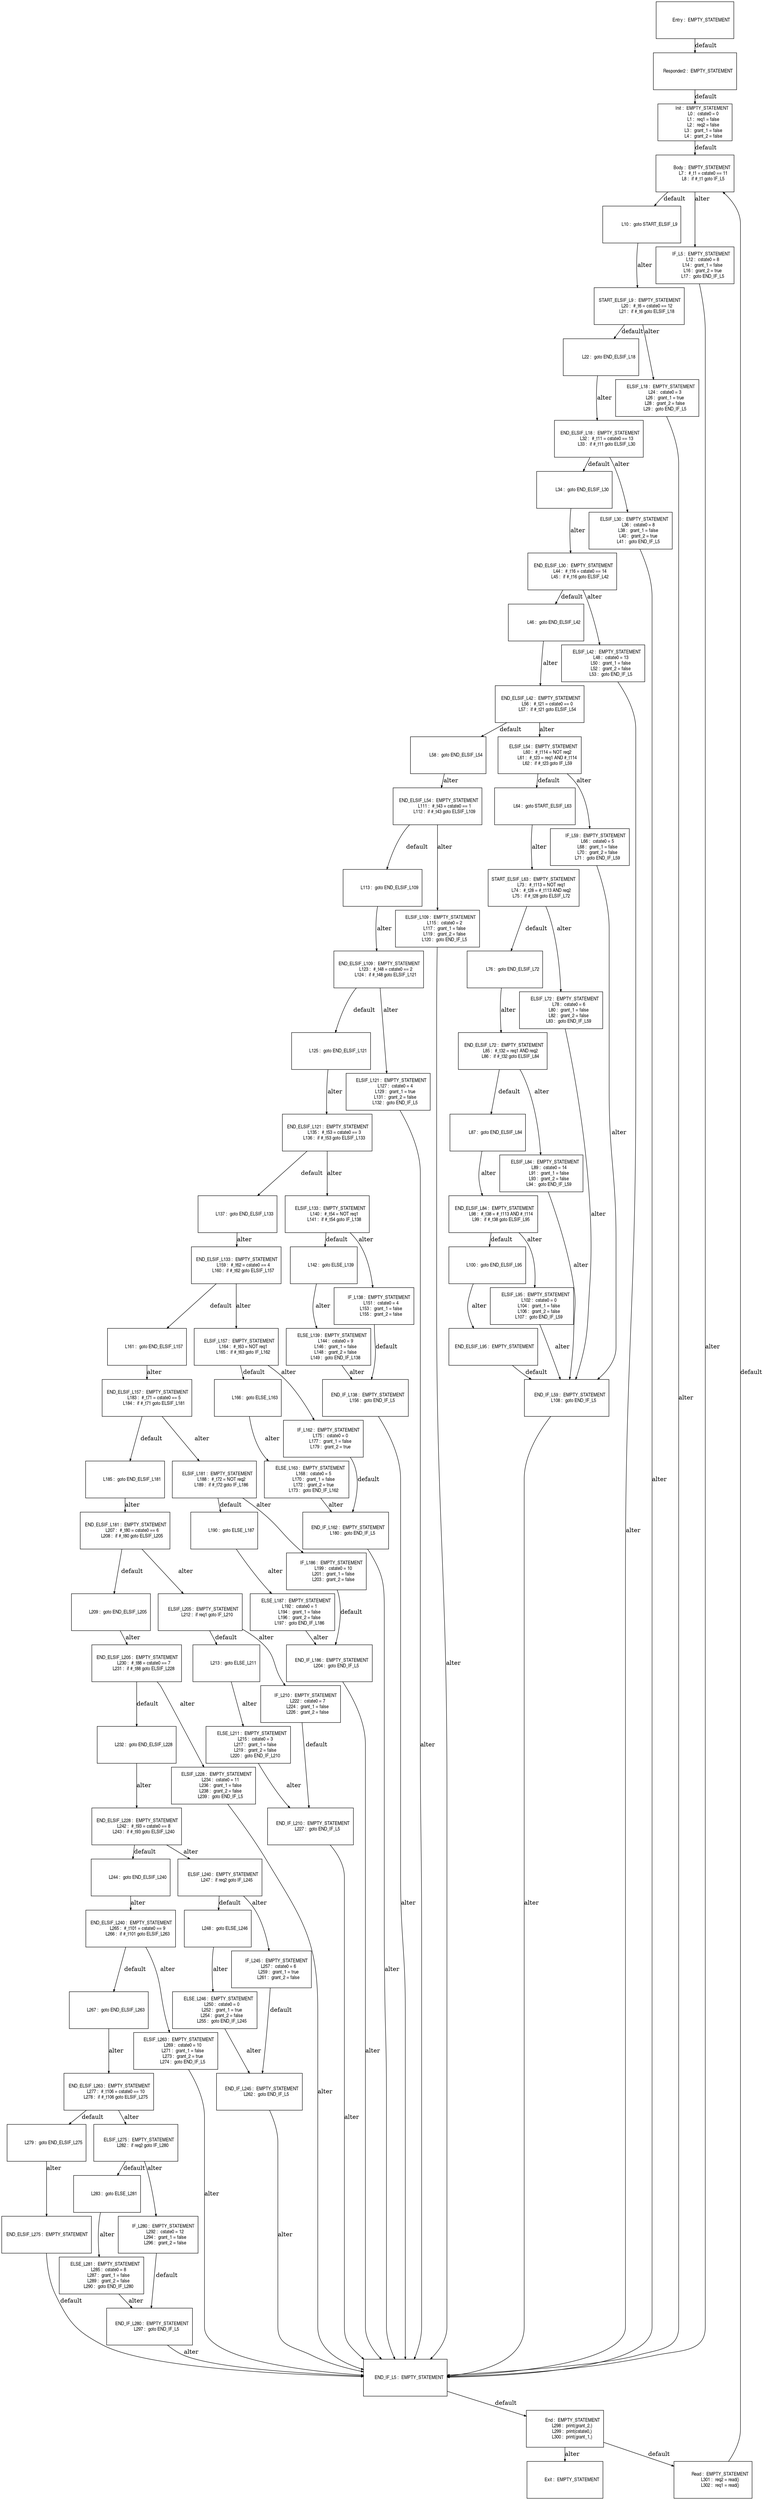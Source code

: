 digraph G {
  ranksep=.25;
  edge [arrowsize=.5]
  node [shape=rectangle, fontname="ArialNarrow",
        fontsize=12,  height=1.2];
  "     Responder2 :  EMPTY_STATEMENT
"; "           Init :  EMPTY_STATEMENT
             L0 :  cstate0 = 0
             L1 :  req1 = false
             L2 :  req2 = false
             L3 :  grant_1 = false
             L4 :  grant_2 = false
"; "           Body :  EMPTY_STATEMENT
             L7 :  #_t1 = cstate0 == 11
             L8 :  if #_t1 goto IF_L5
"; "            L10 :  goto START_ELSIF_L9
"; "          IF_L5 :  EMPTY_STATEMENT
            L12 :  cstate0 = 8
            L14 :  grant_1 = false
            L16 :  grant_2 = true
            L17 :  goto END_IF_L5
"; " START_ELSIF_L9 :  EMPTY_STATEMENT
            L20 :  #_t6 = cstate0 == 12
            L21 :  if #_t6 goto ELSIF_L18
"; "            L22 :  goto END_ELSIF_L18
"; "      ELSIF_L18 :  EMPTY_STATEMENT
            L24 :  cstate0 = 3
            L26 :  grant_1 = true
            L28 :  grant_2 = false
            L29 :  goto END_IF_L5
"; "  END_ELSIF_L18 :  EMPTY_STATEMENT
            L32 :  #_t11 = cstate0 == 13
            L33 :  if #_t11 goto ELSIF_L30
"; "            L34 :  goto END_ELSIF_L30
"; "      ELSIF_L30 :  EMPTY_STATEMENT
            L36 :  cstate0 = 8
            L38 :  grant_1 = false
            L40 :  grant_2 = true
            L41 :  goto END_IF_L5
"; "  END_ELSIF_L30 :  EMPTY_STATEMENT
            L44 :  #_t16 = cstate0 == 14
            L45 :  if #_t16 goto ELSIF_L42
"; "            L46 :  goto END_ELSIF_L42
"; "      ELSIF_L42 :  EMPTY_STATEMENT
            L48 :  cstate0 = 13
            L50 :  grant_1 = false
            L52 :  grant_2 = false
            L53 :  goto END_IF_L5
"; "  END_ELSIF_L42 :  EMPTY_STATEMENT
            L56 :  #_t21 = cstate0 == 0
            L57 :  if #_t21 goto ELSIF_L54
"; "            L58 :  goto END_ELSIF_L54
"; "      ELSIF_L54 :  EMPTY_STATEMENT
            L60 :  #_t114 = NOT req2
            L61 :  #_t23 = req1 AND #_t114
            L62 :  if #_t23 goto IF_L59
"; "            L64 :  goto START_ELSIF_L63
"; "         IF_L59 :  EMPTY_STATEMENT
            L66 :  cstate0 = 5
            L68 :  grant_1 = false
            L70 :  grant_2 = false
            L71 :  goto END_IF_L59
"; "START_ELSIF_L63 :  EMPTY_STATEMENT
            L73 :  #_t113 = NOT req1
            L74 :  #_t28 = #_t113 AND req2
            L75 :  if #_t28 goto ELSIF_L72
"; "            L76 :  goto END_ELSIF_L72
"; "      ELSIF_L72 :  EMPTY_STATEMENT
            L78 :  cstate0 = 6
            L80 :  grant_1 = false
            L82 :  grant_2 = false
            L83 :  goto END_IF_L59
"; "  END_ELSIF_L72 :  EMPTY_STATEMENT
            L85 :  #_t32 = req1 AND req2
            L86 :  if #_t32 goto ELSIF_L84
"; "            L87 :  goto END_ELSIF_L84
"; "      ELSIF_L84 :  EMPTY_STATEMENT
            L89 :  cstate0 = 14
            L91 :  grant_1 = false
            L93 :  grant_2 = false
            L94 :  goto END_IF_L59
"; "  END_ELSIF_L84 :  EMPTY_STATEMENT
            L98 :  #_t38 = #_t113 AND #_t114
            L99 :  if #_t38 goto ELSIF_L95
"; "           L100 :  goto END_ELSIF_L95
"; "      ELSIF_L95 :  EMPTY_STATEMENT
           L102 :  cstate0 = 0
           L104 :  grant_1 = false
           L106 :  grant_2 = false
           L107 :  goto END_IF_L59
"; "  END_ELSIF_L95 :  EMPTY_STATEMENT
"; "     END_IF_L59 :  EMPTY_STATEMENT
           L108 :  goto END_IF_L5
"; "  END_ELSIF_L54 :  EMPTY_STATEMENT
           L111 :  #_t43 = cstate0 == 1
           L112 :  if #_t43 goto ELSIF_L109
"; "           L113 :  goto END_ELSIF_L109
"; "     ELSIF_L109 :  EMPTY_STATEMENT
           L115 :  cstate0 = 2
           L117 :  grant_1 = false
           L119 :  grant_2 = false
           L120 :  goto END_IF_L5
"; " END_ELSIF_L109 :  EMPTY_STATEMENT
           L123 :  #_t48 = cstate0 == 2
           L124 :  if #_t48 goto ELSIF_L121
"; "           L125 :  goto END_ELSIF_L121
"; "     ELSIF_L121 :  EMPTY_STATEMENT
           L127 :  cstate0 = 4
           L129 :  grant_1 = true
           L131 :  grant_2 = false
           L132 :  goto END_IF_L5
"; " END_ELSIF_L121 :  EMPTY_STATEMENT
           L135 :  #_t53 = cstate0 == 3
           L136 :  if #_t53 goto ELSIF_L133
"; "           L137 :  goto END_ELSIF_L133
"; "     ELSIF_L133 :  EMPTY_STATEMENT
           L140 :  #_t54 = NOT req1
           L141 :  if #_t54 goto IF_L138
"; "           L142 :  goto ELSE_L139
"; "      ELSE_L139 :  EMPTY_STATEMENT
           L144 :  cstate0 = 9
           L146 :  grant_1 = false
           L148 :  grant_2 = false
           L149 :  goto END_IF_L138
"; "        IF_L138 :  EMPTY_STATEMENT
           L151 :  cstate0 = 4
           L153 :  grant_1 = false
           L155 :  grant_2 = false
"; "    END_IF_L138 :  EMPTY_STATEMENT
           L156 :  goto END_IF_L5
"; " END_ELSIF_L133 :  EMPTY_STATEMENT
           L159 :  #_t62 = cstate0 == 4
           L160 :  if #_t62 goto ELSIF_L157
"; "           L161 :  goto END_ELSIF_L157
"; "     ELSIF_L157 :  EMPTY_STATEMENT
           L164 :  #_t63 = NOT req1
           L165 :  if #_t63 goto IF_L162
"; "           L166 :  goto ELSE_L163
"; "      ELSE_L163 :  EMPTY_STATEMENT
           L168 :  cstate0 = 5
           L170 :  grant_1 = false
           L172 :  grant_2 = true
           L173 :  goto END_IF_L162
"; "        IF_L162 :  EMPTY_STATEMENT
           L175 :  cstate0 = 0
           L177 :  grant_1 = false
           L179 :  grant_2 = true
"; "    END_IF_L162 :  EMPTY_STATEMENT
           L180 :  goto END_IF_L5
"; " END_ELSIF_L157 :  EMPTY_STATEMENT
           L183 :  #_t71 = cstate0 == 5
           L184 :  if #_t71 goto ELSIF_L181
"; "           L185 :  goto END_ELSIF_L181
"; "     ELSIF_L181 :  EMPTY_STATEMENT
           L188 :  #_t72 = NOT req2
           L189 :  if #_t72 goto IF_L186
"; "           L190 :  goto ELSE_L187
"; "      ELSE_L187 :  EMPTY_STATEMENT
           L192 :  cstate0 = 1
           L194 :  grant_1 = false
           L196 :  grant_2 = false
           L197 :  goto END_IF_L186
"; "        IF_L186 :  EMPTY_STATEMENT
           L199 :  cstate0 = 10
           L201 :  grant_1 = false
           L203 :  grant_2 = false
"; "    END_IF_L186 :  EMPTY_STATEMENT
           L204 :  goto END_IF_L5
"; " END_ELSIF_L181 :  EMPTY_STATEMENT
           L207 :  #_t80 = cstate0 == 6
           L208 :  if #_t80 goto ELSIF_L205
"; "           L209 :  goto END_ELSIF_L205
"; "     ELSIF_L205 :  EMPTY_STATEMENT
           L212 :  if req1 goto IF_L210
"; "           L213 :  goto ELSE_L211
"; "      ELSE_L211 :  EMPTY_STATEMENT
           L215 :  cstate0 = 3
           L217 :  grant_1 = false
           L219 :  grant_2 = false
           L220 :  goto END_IF_L210
"; "        IF_L210 :  EMPTY_STATEMENT
           L222 :  cstate0 = 7
           L224 :  grant_1 = false
           L226 :  grant_2 = false
"; "    END_IF_L210 :  EMPTY_STATEMENT
           L227 :  goto END_IF_L5
"; " END_ELSIF_L205 :  EMPTY_STATEMENT
           L230 :  #_t88 = cstate0 == 7
           L231 :  if #_t88 goto ELSIF_L228
"; "           L232 :  goto END_ELSIF_L228
"; "     ELSIF_L228 :  EMPTY_STATEMENT
           L234 :  cstate0 = 11
           L236 :  grant_1 = false
           L238 :  grant_2 = false
           L239 :  goto END_IF_L5
"; " END_ELSIF_L228 :  EMPTY_STATEMENT
           L242 :  #_t93 = cstate0 == 8
           L243 :  if #_t93 goto ELSIF_L240
"; "           L244 :  goto END_ELSIF_L240
"; "     ELSIF_L240 :  EMPTY_STATEMENT
           L247 :  if req2 goto IF_L245
"; "           L248 :  goto ELSE_L246
"; "      ELSE_L246 :  EMPTY_STATEMENT
           L250 :  cstate0 = 0
           L252 :  grant_1 = true
           L254 :  grant_2 = false
           L255 :  goto END_IF_L245
"; "        IF_L245 :  EMPTY_STATEMENT
           L257 :  cstate0 = 6
           L259 :  grant_1 = true
           L261 :  grant_2 = false
"; "    END_IF_L245 :  EMPTY_STATEMENT
           L262 :  goto END_IF_L5
"; " END_ELSIF_L240 :  EMPTY_STATEMENT
           L265 :  #_t101 = cstate0 == 9
           L266 :  if #_t101 goto ELSIF_L263
"; "           L267 :  goto END_ELSIF_L263
"; "     ELSIF_L263 :  EMPTY_STATEMENT
           L269 :  cstate0 = 10
           L271 :  grant_1 = false
           L273 :  grant_2 = true
           L274 :  goto END_IF_L5
"; " END_ELSIF_L263 :  EMPTY_STATEMENT
           L277 :  #_t106 = cstate0 == 10
           L278 :  if #_t106 goto ELSIF_L275
"; "           L279 :  goto END_ELSIF_L275
"; "     ELSIF_L275 :  EMPTY_STATEMENT
           L282 :  if req2 goto IF_L280
"; "           L283 :  goto ELSE_L281
"; "      ELSE_L281 :  EMPTY_STATEMENT
           L285 :  cstate0 = 8
           L287 :  grant_1 = false
           L289 :  grant_2 = false
           L290 :  goto END_IF_L280
"; "        IF_L280 :  EMPTY_STATEMENT
           L292 :  cstate0 = 12
           L294 :  grant_1 = false
           L296 :  grant_2 = false
"; "    END_IF_L280 :  EMPTY_STATEMENT
           L297 :  goto END_IF_L5
"; " END_ELSIF_L275 :  EMPTY_STATEMENT
"; "      END_IF_L5 :  EMPTY_STATEMENT
"; "          Entry :  EMPTY_STATEMENT
"; "            End :  EMPTY_STATEMENT
           L298 :  print(grant_2,)
           L299 :  print(cstate0,)
           L300 :  print(grant_1,)
"; "           Exit :  EMPTY_STATEMENT
"; "           Read :  EMPTY_STATEMENT
           L301 :  req2 = read()
           L302 :  req1 = read()
"; 
  "     Responder2 :  EMPTY_STATEMENT
" -> "           Init :  EMPTY_STATEMENT
             L0 :  cstate0 = 0
             L1 :  req1 = false
             L2 :  req2 = false
             L3 :  grant_1 = false
             L4 :  grant_2 = false
"  [label="default"];
  "           Init :  EMPTY_STATEMENT
             L0 :  cstate0 = 0
             L1 :  req1 = false
             L2 :  req2 = false
             L3 :  grant_1 = false
             L4 :  grant_2 = false
" -> "           Body :  EMPTY_STATEMENT
             L7 :  #_t1 = cstate0 == 11
             L8 :  if #_t1 goto IF_L5
"  [label="default"];
  "           Body :  EMPTY_STATEMENT
             L7 :  #_t1 = cstate0 == 11
             L8 :  if #_t1 goto IF_L5
" -> "            L10 :  goto START_ELSIF_L9
"  [label="default"];
  "           Body :  EMPTY_STATEMENT
             L7 :  #_t1 = cstate0 == 11
             L8 :  if #_t1 goto IF_L5
" -> "          IF_L5 :  EMPTY_STATEMENT
            L12 :  cstate0 = 8
            L14 :  grant_1 = false
            L16 :  grant_2 = true
            L17 :  goto END_IF_L5
"  [label="alter"];
  "            L10 :  goto START_ELSIF_L9
" -> " START_ELSIF_L9 :  EMPTY_STATEMENT
            L20 :  #_t6 = cstate0 == 12
            L21 :  if #_t6 goto ELSIF_L18
"  [label="alter"];
  "          IF_L5 :  EMPTY_STATEMENT
            L12 :  cstate0 = 8
            L14 :  grant_1 = false
            L16 :  grant_2 = true
            L17 :  goto END_IF_L5
" -> "      END_IF_L5 :  EMPTY_STATEMENT
"  [label="alter"];
  " START_ELSIF_L9 :  EMPTY_STATEMENT
            L20 :  #_t6 = cstate0 == 12
            L21 :  if #_t6 goto ELSIF_L18
" -> "            L22 :  goto END_ELSIF_L18
"  [label="default"];
  " START_ELSIF_L9 :  EMPTY_STATEMENT
            L20 :  #_t6 = cstate0 == 12
            L21 :  if #_t6 goto ELSIF_L18
" -> "      ELSIF_L18 :  EMPTY_STATEMENT
            L24 :  cstate0 = 3
            L26 :  grant_1 = true
            L28 :  grant_2 = false
            L29 :  goto END_IF_L5
"  [label="alter"];
  "            L22 :  goto END_ELSIF_L18
" -> "  END_ELSIF_L18 :  EMPTY_STATEMENT
            L32 :  #_t11 = cstate0 == 13
            L33 :  if #_t11 goto ELSIF_L30
"  [label="alter"];
  "      ELSIF_L18 :  EMPTY_STATEMENT
            L24 :  cstate0 = 3
            L26 :  grant_1 = true
            L28 :  grant_2 = false
            L29 :  goto END_IF_L5
" -> "      END_IF_L5 :  EMPTY_STATEMENT
"  [label="alter"];
  "  END_ELSIF_L18 :  EMPTY_STATEMENT
            L32 :  #_t11 = cstate0 == 13
            L33 :  if #_t11 goto ELSIF_L30
" -> "            L34 :  goto END_ELSIF_L30
"  [label="default"];
  "  END_ELSIF_L18 :  EMPTY_STATEMENT
            L32 :  #_t11 = cstate0 == 13
            L33 :  if #_t11 goto ELSIF_L30
" -> "      ELSIF_L30 :  EMPTY_STATEMENT
            L36 :  cstate0 = 8
            L38 :  grant_1 = false
            L40 :  grant_2 = true
            L41 :  goto END_IF_L5
"  [label="alter"];
  "            L34 :  goto END_ELSIF_L30
" -> "  END_ELSIF_L30 :  EMPTY_STATEMENT
            L44 :  #_t16 = cstate0 == 14
            L45 :  if #_t16 goto ELSIF_L42
"  [label="alter"];
  "      ELSIF_L30 :  EMPTY_STATEMENT
            L36 :  cstate0 = 8
            L38 :  grant_1 = false
            L40 :  grant_2 = true
            L41 :  goto END_IF_L5
" -> "      END_IF_L5 :  EMPTY_STATEMENT
"  [label="alter"];
  "  END_ELSIF_L30 :  EMPTY_STATEMENT
            L44 :  #_t16 = cstate0 == 14
            L45 :  if #_t16 goto ELSIF_L42
" -> "            L46 :  goto END_ELSIF_L42
"  [label="default"];
  "  END_ELSIF_L30 :  EMPTY_STATEMENT
            L44 :  #_t16 = cstate0 == 14
            L45 :  if #_t16 goto ELSIF_L42
" -> "      ELSIF_L42 :  EMPTY_STATEMENT
            L48 :  cstate0 = 13
            L50 :  grant_1 = false
            L52 :  grant_2 = false
            L53 :  goto END_IF_L5
"  [label="alter"];
  "            L46 :  goto END_ELSIF_L42
" -> "  END_ELSIF_L42 :  EMPTY_STATEMENT
            L56 :  #_t21 = cstate0 == 0
            L57 :  if #_t21 goto ELSIF_L54
"  [label="alter"];
  "      ELSIF_L42 :  EMPTY_STATEMENT
            L48 :  cstate0 = 13
            L50 :  grant_1 = false
            L52 :  grant_2 = false
            L53 :  goto END_IF_L5
" -> "      END_IF_L5 :  EMPTY_STATEMENT
"  [label="alter"];
  "  END_ELSIF_L42 :  EMPTY_STATEMENT
            L56 :  #_t21 = cstate0 == 0
            L57 :  if #_t21 goto ELSIF_L54
" -> "            L58 :  goto END_ELSIF_L54
"  [label="default"];
  "  END_ELSIF_L42 :  EMPTY_STATEMENT
            L56 :  #_t21 = cstate0 == 0
            L57 :  if #_t21 goto ELSIF_L54
" -> "      ELSIF_L54 :  EMPTY_STATEMENT
            L60 :  #_t114 = NOT req2
            L61 :  #_t23 = req1 AND #_t114
            L62 :  if #_t23 goto IF_L59
"  [label="alter"];
  "            L58 :  goto END_ELSIF_L54
" -> "  END_ELSIF_L54 :  EMPTY_STATEMENT
           L111 :  #_t43 = cstate0 == 1
           L112 :  if #_t43 goto ELSIF_L109
"  [label="alter"];
  "      ELSIF_L54 :  EMPTY_STATEMENT
            L60 :  #_t114 = NOT req2
            L61 :  #_t23 = req1 AND #_t114
            L62 :  if #_t23 goto IF_L59
" -> "            L64 :  goto START_ELSIF_L63
"  [label="default"];
  "      ELSIF_L54 :  EMPTY_STATEMENT
            L60 :  #_t114 = NOT req2
            L61 :  #_t23 = req1 AND #_t114
            L62 :  if #_t23 goto IF_L59
" -> "         IF_L59 :  EMPTY_STATEMENT
            L66 :  cstate0 = 5
            L68 :  grant_1 = false
            L70 :  grant_2 = false
            L71 :  goto END_IF_L59
"  [label="alter"];
  "            L64 :  goto START_ELSIF_L63
" -> "START_ELSIF_L63 :  EMPTY_STATEMENT
            L73 :  #_t113 = NOT req1
            L74 :  #_t28 = #_t113 AND req2
            L75 :  if #_t28 goto ELSIF_L72
"  [label="alter"];
  "         IF_L59 :  EMPTY_STATEMENT
            L66 :  cstate0 = 5
            L68 :  grant_1 = false
            L70 :  grant_2 = false
            L71 :  goto END_IF_L59
" -> "     END_IF_L59 :  EMPTY_STATEMENT
           L108 :  goto END_IF_L5
"  [label="alter"];
  "START_ELSIF_L63 :  EMPTY_STATEMENT
            L73 :  #_t113 = NOT req1
            L74 :  #_t28 = #_t113 AND req2
            L75 :  if #_t28 goto ELSIF_L72
" -> "            L76 :  goto END_ELSIF_L72
"  [label="default"];
  "START_ELSIF_L63 :  EMPTY_STATEMENT
            L73 :  #_t113 = NOT req1
            L74 :  #_t28 = #_t113 AND req2
            L75 :  if #_t28 goto ELSIF_L72
" -> "      ELSIF_L72 :  EMPTY_STATEMENT
            L78 :  cstate0 = 6
            L80 :  grant_1 = false
            L82 :  grant_2 = false
            L83 :  goto END_IF_L59
"  [label="alter"];
  "            L76 :  goto END_ELSIF_L72
" -> "  END_ELSIF_L72 :  EMPTY_STATEMENT
            L85 :  #_t32 = req1 AND req2
            L86 :  if #_t32 goto ELSIF_L84
"  [label="alter"];
  "      ELSIF_L72 :  EMPTY_STATEMENT
            L78 :  cstate0 = 6
            L80 :  grant_1 = false
            L82 :  grant_2 = false
            L83 :  goto END_IF_L59
" -> "     END_IF_L59 :  EMPTY_STATEMENT
           L108 :  goto END_IF_L5
"  [label="alter"];
  "  END_ELSIF_L72 :  EMPTY_STATEMENT
            L85 :  #_t32 = req1 AND req2
            L86 :  if #_t32 goto ELSIF_L84
" -> "            L87 :  goto END_ELSIF_L84
"  [label="default"];
  "  END_ELSIF_L72 :  EMPTY_STATEMENT
            L85 :  #_t32 = req1 AND req2
            L86 :  if #_t32 goto ELSIF_L84
" -> "      ELSIF_L84 :  EMPTY_STATEMENT
            L89 :  cstate0 = 14
            L91 :  grant_1 = false
            L93 :  grant_2 = false
            L94 :  goto END_IF_L59
"  [label="alter"];
  "            L87 :  goto END_ELSIF_L84
" -> "  END_ELSIF_L84 :  EMPTY_STATEMENT
            L98 :  #_t38 = #_t113 AND #_t114
            L99 :  if #_t38 goto ELSIF_L95
"  [label="alter"];
  "      ELSIF_L84 :  EMPTY_STATEMENT
            L89 :  cstate0 = 14
            L91 :  grant_1 = false
            L93 :  grant_2 = false
            L94 :  goto END_IF_L59
" -> "     END_IF_L59 :  EMPTY_STATEMENT
           L108 :  goto END_IF_L5
"  [label="alter"];
  "  END_ELSIF_L84 :  EMPTY_STATEMENT
            L98 :  #_t38 = #_t113 AND #_t114
            L99 :  if #_t38 goto ELSIF_L95
" -> "           L100 :  goto END_ELSIF_L95
"  [label="default"];
  "  END_ELSIF_L84 :  EMPTY_STATEMENT
            L98 :  #_t38 = #_t113 AND #_t114
            L99 :  if #_t38 goto ELSIF_L95
" -> "      ELSIF_L95 :  EMPTY_STATEMENT
           L102 :  cstate0 = 0
           L104 :  grant_1 = false
           L106 :  grant_2 = false
           L107 :  goto END_IF_L59
"  [label="alter"];
  "           L100 :  goto END_ELSIF_L95
" -> "  END_ELSIF_L95 :  EMPTY_STATEMENT
"  [label="alter"];
  "      ELSIF_L95 :  EMPTY_STATEMENT
           L102 :  cstate0 = 0
           L104 :  grant_1 = false
           L106 :  grant_2 = false
           L107 :  goto END_IF_L59
" -> "     END_IF_L59 :  EMPTY_STATEMENT
           L108 :  goto END_IF_L5
"  [label="alter"];
  "  END_ELSIF_L95 :  EMPTY_STATEMENT
" -> "     END_IF_L59 :  EMPTY_STATEMENT
           L108 :  goto END_IF_L5
"  [label="default"];
  "     END_IF_L59 :  EMPTY_STATEMENT
           L108 :  goto END_IF_L5
" -> "      END_IF_L5 :  EMPTY_STATEMENT
"  [label="alter"];
  "  END_ELSIF_L54 :  EMPTY_STATEMENT
           L111 :  #_t43 = cstate0 == 1
           L112 :  if #_t43 goto ELSIF_L109
" -> "           L113 :  goto END_ELSIF_L109
"  [label="default"];
  "  END_ELSIF_L54 :  EMPTY_STATEMENT
           L111 :  #_t43 = cstate0 == 1
           L112 :  if #_t43 goto ELSIF_L109
" -> "     ELSIF_L109 :  EMPTY_STATEMENT
           L115 :  cstate0 = 2
           L117 :  grant_1 = false
           L119 :  grant_2 = false
           L120 :  goto END_IF_L5
"  [label="alter"];
  "           L113 :  goto END_ELSIF_L109
" -> " END_ELSIF_L109 :  EMPTY_STATEMENT
           L123 :  #_t48 = cstate0 == 2
           L124 :  if #_t48 goto ELSIF_L121
"  [label="alter"];
  "     ELSIF_L109 :  EMPTY_STATEMENT
           L115 :  cstate0 = 2
           L117 :  grant_1 = false
           L119 :  grant_2 = false
           L120 :  goto END_IF_L5
" -> "      END_IF_L5 :  EMPTY_STATEMENT
"  [label="alter"];
  " END_ELSIF_L109 :  EMPTY_STATEMENT
           L123 :  #_t48 = cstate0 == 2
           L124 :  if #_t48 goto ELSIF_L121
" -> "           L125 :  goto END_ELSIF_L121
"  [label="default"];
  " END_ELSIF_L109 :  EMPTY_STATEMENT
           L123 :  #_t48 = cstate0 == 2
           L124 :  if #_t48 goto ELSIF_L121
" -> "     ELSIF_L121 :  EMPTY_STATEMENT
           L127 :  cstate0 = 4
           L129 :  grant_1 = true
           L131 :  grant_2 = false
           L132 :  goto END_IF_L5
"  [label="alter"];
  "           L125 :  goto END_ELSIF_L121
" -> " END_ELSIF_L121 :  EMPTY_STATEMENT
           L135 :  #_t53 = cstate0 == 3
           L136 :  if #_t53 goto ELSIF_L133
"  [label="alter"];
  "     ELSIF_L121 :  EMPTY_STATEMENT
           L127 :  cstate0 = 4
           L129 :  grant_1 = true
           L131 :  grant_2 = false
           L132 :  goto END_IF_L5
" -> "      END_IF_L5 :  EMPTY_STATEMENT
"  [label="alter"];
  " END_ELSIF_L121 :  EMPTY_STATEMENT
           L135 :  #_t53 = cstate0 == 3
           L136 :  if #_t53 goto ELSIF_L133
" -> "           L137 :  goto END_ELSIF_L133
"  [label="default"];
  " END_ELSIF_L121 :  EMPTY_STATEMENT
           L135 :  #_t53 = cstate0 == 3
           L136 :  if #_t53 goto ELSIF_L133
" -> "     ELSIF_L133 :  EMPTY_STATEMENT
           L140 :  #_t54 = NOT req1
           L141 :  if #_t54 goto IF_L138
"  [label="alter"];
  "           L137 :  goto END_ELSIF_L133
" -> " END_ELSIF_L133 :  EMPTY_STATEMENT
           L159 :  #_t62 = cstate0 == 4
           L160 :  if #_t62 goto ELSIF_L157
"  [label="alter"];
  "     ELSIF_L133 :  EMPTY_STATEMENT
           L140 :  #_t54 = NOT req1
           L141 :  if #_t54 goto IF_L138
" -> "           L142 :  goto ELSE_L139
"  [label="default"];
  "     ELSIF_L133 :  EMPTY_STATEMENT
           L140 :  #_t54 = NOT req1
           L141 :  if #_t54 goto IF_L138
" -> "        IF_L138 :  EMPTY_STATEMENT
           L151 :  cstate0 = 4
           L153 :  grant_1 = false
           L155 :  grant_2 = false
"  [label="alter"];
  "           L142 :  goto ELSE_L139
" -> "      ELSE_L139 :  EMPTY_STATEMENT
           L144 :  cstate0 = 9
           L146 :  grant_1 = false
           L148 :  grant_2 = false
           L149 :  goto END_IF_L138
"  [label="alter"];
  "      ELSE_L139 :  EMPTY_STATEMENT
           L144 :  cstate0 = 9
           L146 :  grant_1 = false
           L148 :  grant_2 = false
           L149 :  goto END_IF_L138
" -> "    END_IF_L138 :  EMPTY_STATEMENT
           L156 :  goto END_IF_L5
"  [label="alter"];
  "        IF_L138 :  EMPTY_STATEMENT
           L151 :  cstate0 = 4
           L153 :  grant_1 = false
           L155 :  grant_2 = false
" -> "    END_IF_L138 :  EMPTY_STATEMENT
           L156 :  goto END_IF_L5
"  [label="default"];
  "    END_IF_L138 :  EMPTY_STATEMENT
           L156 :  goto END_IF_L5
" -> "      END_IF_L5 :  EMPTY_STATEMENT
"  [label="alter"];
  " END_ELSIF_L133 :  EMPTY_STATEMENT
           L159 :  #_t62 = cstate0 == 4
           L160 :  if #_t62 goto ELSIF_L157
" -> "           L161 :  goto END_ELSIF_L157
"  [label="default"];
  " END_ELSIF_L133 :  EMPTY_STATEMENT
           L159 :  #_t62 = cstate0 == 4
           L160 :  if #_t62 goto ELSIF_L157
" -> "     ELSIF_L157 :  EMPTY_STATEMENT
           L164 :  #_t63 = NOT req1
           L165 :  if #_t63 goto IF_L162
"  [label="alter"];
  "           L161 :  goto END_ELSIF_L157
" -> " END_ELSIF_L157 :  EMPTY_STATEMENT
           L183 :  #_t71 = cstate0 == 5
           L184 :  if #_t71 goto ELSIF_L181
"  [label="alter"];
  "     ELSIF_L157 :  EMPTY_STATEMENT
           L164 :  #_t63 = NOT req1
           L165 :  if #_t63 goto IF_L162
" -> "           L166 :  goto ELSE_L163
"  [label="default"];
  "     ELSIF_L157 :  EMPTY_STATEMENT
           L164 :  #_t63 = NOT req1
           L165 :  if #_t63 goto IF_L162
" -> "        IF_L162 :  EMPTY_STATEMENT
           L175 :  cstate0 = 0
           L177 :  grant_1 = false
           L179 :  grant_2 = true
"  [label="alter"];
  "           L166 :  goto ELSE_L163
" -> "      ELSE_L163 :  EMPTY_STATEMENT
           L168 :  cstate0 = 5
           L170 :  grant_1 = false
           L172 :  grant_2 = true
           L173 :  goto END_IF_L162
"  [label="alter"];
  "      ELSE_L163 :  EMPTY_STATEMENT
           L168 :  cstate0 = 5
           L170 :  grant_1 = false
           L172 :  grant_2 = true
           L173 :  goto END_IF_L162
" -> "    END_IF_L162 :  EMPTY_STATEMENT
           L180 :  goto END_IF_L5
"  [label="alter"];
  "        IF_L162 :  EMPTY_STATEMENT
           L175 :  cstate0 = 0
           L177 :  grant_1 = false
           L179 :  grant_2 = true
" -> "    END_IF_L162 :  EMPTY_STATEMENT
           L180 :  goto END_IF_L5
"  [label="default"];
  "    END_IF_L162 :  EMPTY_STATEMENT
           L180 :  goto END_IF_L5
" -> "      END_IF_L5 :  EMPTY_STATEMENT
"  [label="alter"];
  " END_ELSIF_L157 :  EMPTY_STATEMENT
           L183 :  #_t71 = cstate0 == 5
           L184 :  if #_t71 goto ELSIF_L181
" -> "           L185 :  goto END_ELSIF_L181
"  [label="default"];
  " END_ELSIF_L157 :  EMPTY_STATEMENT
           L183 :  #_t71 = cstate0 == 5
           L184 :  if #_t71 goto ELSIF_L181
" -> "     ELSIF_L181 :  EMPTY_STATEMENT
           L188 :  #_t72 = NOT req2
           L189 :  if #_t72 goto IF_L186
"  [label="alter"];
  "           L185 :  goto END_ELSIF_L181
" -> " END_ELSIF_L181 :  EMPTY_STATEMENT
           L207 :  #_t80 = cstate0 == 6
           L208 :  if #_t80 goto ELSIF_L205
"  [label="alter"];
  "     ELSIF_L181 :  EMPTY_STATEMENT
           L188 :  #_t72 = NOT req2
           L189 :  if #_t72 goto IF_L186
" -> "           L190 :  goto ELSE_L187
"  [label="default"];
  "     ELSIF_L181 :  EMPTY_STATEMENT
           L188 :  #_t72 = NOT req2
           L189 :  if #_t72 goto IF_L186
" -> "        IF_L186 :  EMPTY_STATEMENT
           L199 :  cstate0 = 10
           L201 :  grant_1 = false
           L203 :  grant_2 = false
"  [label="alter"];
  "           L190 :  goto ELSE_L187
" -> "      ELSE_L187 :  EMPTY_STATEMENT
           L192 :  cstate0 = 1
           L194 :  grant_1 = false
           L196 :  grant_2 = false
           L197 :  goto END_IF_L186
"  [label="alter"];
  "      ELSE_L187 :  EMPTY_STATEMENT
           L192 :  cstate0 = 1
           L194 :  grant_1 = false
           L196 :  grant_2 = false
           L197 :  goto END_IF_L186
" -> "    END_IF_L186 :  EMPTY_STATEMENT
           L204 :  goto END_IF_L5
"  [label="alter"];
  "        IF_L186 :  EMPTY_STATEMENT
           L199 :  cstate0 = 10
           L201 :  grant_1 = false
           L203 :  grant_2 = false
" -> "    END_IF_L186 :  EMPTY_STATEMENT
           L204 :  goto END_IF_L5
"  [label="default"];
  "    END_IF_L186 :  EMPTY_STATEMENT
           L204 :  goto END_IF_L5
" -> "      END_IF_L5 :  EMPTY_STATEMENT
"  [label="alter"];
  " END_ELSIF_L181 :  EMPTY_STATEMENT
           L207 :  #_t80 = cstate0 == 6
           L208 :  if #_t80 goto ELSIF_L205
" -> "           L209 :  goto END_ELSIF_L205
"  [label="default"];
  " END_ELSIF_L181 :  EMPTY_STATEMENT
           L207 :  #_t80 = cstate0 == 6
           L208 :  if #_t80 goto ELSIF_L205
" -> "     ELSIF_L205 :  EMPTY_STATEMENT
           L212 :  if req1 goto IF_L210
"  [label="alter"];
  "           L209 :  goto END_ELSIF_L205
" -> " END_ELSIF_L205 :  EMPTY_STATEMENT
           L230 :  #_t88 = cstate0 == 7
           L231 :  if #_t88 goto ELSIF_L228
"  [label="alter"];
  "     ELSIF_L205 :  EMPTY_STATEMENT
           L212 :  if req1 goto IF_L210
" -> "           L213 :  goto ELSE_L211
"  [label="default"];
  "     ELSIF_L205 :  EMPTY_STATEMENT
           L212 :  if req1 goto IF_L210
" -> "        IF_L210 :  EMPTY_STATEMENT
           L222 :  cstate0 = 7
           L224 :  grant_1 = false
           L226 :  grant_2 = false
"  [label="alter"];
  "           L213 :  goto ELSE_L211
" -> "      ELSE_L211 :  EMPTY_STATEMENT
           L215 :  cstate0 = 3
           L217 :  grant_1 = false
           L219 :  grant_2 = false
           L220 :  goto END_IF_L210
"  [label="alter"];
  "      ELSE_L211 :  EMPTY_STATEMENT
           L215 :  cstate0 = 3
           L217 :  grant_1 = false
           L219 :  grant_2 = false
           L220 :  goto END_IF_L210
" -> "    END_IF_L210 :  EMPTY_STATEMENT
           L227 :  goto END_IF_L5
"  [label="alter"];
  "        IF_L210 :  EMPTY_STATEMENT
           L222 :  cstate0 = 7
           L224 :  grant_1 = false
           L226 :  grant_2 = false
" -> "    END_IF_L210 :  EMPTY_STATEMENT
           L227 :  goto END_IF_L5
"  [label="default"];
  "    END_IF_L210 :  EMPTY_STATEMENT
           L227 :  goto END_IF_L5
" -> "      END_IF_L5 :  EMPTY_STATEMENT
"  [label="alter"];
  " END_ELSIF_L205 :  EMPTY_STATEMENT
           L230 :  #_t88 = cstate0 == 7
           L231 :  if #_t88 goto ELSIF_L228
" -> "           L232 :  goto END_ELSIF_L228
"  [label="default"];
  " END_ELSIF_L205 :  EMPTY_STATEMENT
           L230 :  #_t88 = cstate0 == 7
           L231 :  if #_t88 goto ELSIF_L228
" -> "     ELSIF_L228 :  EMPTY_STATEMENT
           L234 :  cstate0 = 11
           L236 :  grant_1 = false
           L238 :  grant_2 = false
           L239 :  goto END_IF_L5
"  [label="alter"];
  "           L232 :  goto END_ELSIF_L228
" -> " END_ELSIF_L228 :  EMPTY_STATEMENT
           L242 :  #_t93 = cstate0 == 8
           L243 :  if #_t93 goto ELSIF_L240
"  [label="alter"];
  "     ELSIF_L228 :  EMPTY_STATEMENT
           L234 :  cstate0 = 11
           L236 :  grant_1 = false
           L238 :  grant_2 = false
           L239 :  goto END_IF_L5
" -> "      END_IF_L5 :  EMPTY_STATEMENT
"  [label="alter"];
  " END_ELSIF_L228 :  EMPTY_STATEMENT
           L242 :  #_t93 = cstate0 == 8
           L243 :  if #_t93 goto ELSIF_L240
" -> "           L244 :  goto END_ELSIF_L240
"  [label="default"];
  " END_ELSIF_L228 :  EMPTY_STATEMENT
           L242 :  #_t93 = cstate0 == 8
           L243 :  if #_t93 goto ELSIF_L240
" -> "     ELSIF_L240 :  EMPTY_STATEMENT
           L247 :  if req2 goto IF_L245
"  [label="alter"];
  "           L244 :  goto END_ELSIF_L240
" -> " END_ELSIF_L240 :  EMPTY_STATEMENT
           L265 :  #_t101 = cstate0 == 9
           L266 :  if #_t101 goto ELSIF_L263
"  [label="alter"];
  "     ELSIF_L240 :  EMPTY_STATEMENT
           L247 :  if req2 goto IF_L245
" -> "           L248 :  goto ELSE_L246
"  [label="default"];
  "     ELSIF_L240 :  EMPTY_STATEMENT
           L247 :  if req2 goto IF_L245
" -> "        IF_L245 :  EMPTY_STATEMENT
           L257 :  cstate0 = 6
           L259 :  grant_1 = true
           L261 :  grant_2 = false
"  [label="alter"];
  "           L248 :  goto ELSE_L246
" -> "      ELSE_L246 :  EMPTY_STATEMENT
           L250 :  cstate0 = 0
           L252 :  grant_1 = true
           L254 :  grant_2 = false
           L255 :  goto END_IF_L245
"  [label="alter"];
  "      ELSE_L246 :  EMPTY_STATEMENT
           L250 :  cstate0 = 0
           L252 :  grant_1 = true
           L254 :  grant_2 = false
           L255 :  goto END_IF_L245
" -> "    END_IF_L245 :  EMPTY_STATEMENT
           L262 :  goto END_IF_L5
"  [label="alter"];
  "        IF_L245 :  EMPTY_STATEMENT
           L257 :  cstate0 = 6
           L259 :  grant_1 = true
           L261 :  grant_2 = false
" -> "    END_IF_L245 :  EMPTY_STATEMENT
           L262 :  goto END_IF_L5
"  [label="default"];
  "    END_IF_L245 :  EMPTY_STATEMENT
           L262 :  goto END_IF_L5
" -> "      END_IF_L5 :  EMPTY_STATEMENT
"  [label="alter"];
  " END_ELSIF_L240 :  EMPTY_STATEMENT
           L265 :  #_t101 = cstate0 == 9
           L266 :  if #_t101 goto ELSIF_L263
" -> "           L267 :  goto END_ELSIF_L263
"  [label="default"];
  " END_ELSIF_L240 :  EMPTY_STATEMENT
           L265 :  #_t101 = cstate0 == 9
           L266 :  if #_t101 goto ELSIF_L263
" -> "     ELSIF_L263 :  EMPTY_STATEMENT
           L269 :  cstate0 = 10
           L271 :  grant_1 = false
           L273 :  grant_2 = true
           L274 :  goto END_IF_L5
"  [label="alter"];
  "           L267 :  goto END_ELSIF_L263
" -> " END_ELSIF_L263 :  EMPTY_STATEMENT
           L277 :  #_t106 = cstate0 == 10
           L278 :  if #_t106 goto ELSIF_L275
"  [label="alter"];
  "     ELSIF_L263 :  EMPTY_STATEMENT
           L269 :  cstate0 = 10
           L271 :  grant_1 = false
           L273 :  grant_2 = true
           L274 :  goto END_IF_L5
" -> "      END_IF_L5 :  EMPTY_STATEMENT
"  [label="alter"];
  " END_ELSIF_L263 :  EMPTY_STATEMENT
           L277 :  #_t106 = cstate0 == 10
           L278 :  if #_t106 goto ELSIF_L275
" -> "           L279 :  goto END_ELSIF_L275
"  [label="default"];
  " END_ELSIF_L263 :  EMPTY_STATEMENT
           L277 :  #_t106 = cstate0 == 10
           L278 :  if #_t106 goto ELSIF_L275
" -> "     ELSIF_L275 :  EMPTY_STATEMENT
           L282 :  if req2 goto IF_L280
"  [label="alter"];
  "           L279 :  goto END_ELSIF_L275
" -> " END_ELSIF_L275 :  EMPTY_STATEMENT
"  [label="alter"];
  "     ELSIF_L275 :  EMPTY_STATEMENT
           L282 :  if req2 goto IF_L280
" -> "           L283 :  goto ELSE_L281
"  [label="default"];
  "     ELSIF_L275 :  EMPTY_STATEMENT
           L282 :  if req2 goto IF_L280
" -> "        IF_L280 :  EMPTY_STATEMENT
           L292 :  cstate0 = 12
           L294 :  grant_1 = false
           L296 :  grant_2 = false
"  [label="alter"];
  "           L283 :  goto ELSE_L281
" -> "      ELSE_L281 :  EMPTY_STATEMENT
           L285 :  cstate0 = 8
           L287 :  grant_1 = false
           L289 :  grant_2 = false
           L290 :  goto END_IF_L280
"  [label="alter"];
  "      ELSE_L281 :  EMPTY_STATEMENT
           L285 :  cstate0 = 8
           L287 :  grant_1 = false
           L289 :  grant_2 = false
           L290 :  goto END_IF_L280
" -> "    END_IF_L280 :  EMPTY_STATEMENT
           L297 :  goto END_IF_L5
"  [label="alter"];
  "        IF_L280 :  EMPTY_STATEMENT
           L292 :  cstate0 = 12
           L294 :  grant_1 = false
           L296 :  grant_2 = false
" -> "    END_IF_L280 :  EMPTY_STATEMENT
           L297 :  goto END_IF_L5
"  [label="default"];
  "    END_IF_L280 :  EMPTY_STATEMENT
           L297 :  goto END_IF_L5
" -> "      END_IF_L5 :  EMPTY_STATEMENT
"  [label="alter"];
  " END_ELSIF_L275 :  EMPTY_STATEMENT
" -> "      END_IF_L5 :  EMPTY_STATEMENT
"  [label="default"];
  "      END_IF_L5 :  EMPTY_STATEMENT
" -> "            End :  EMPTY_STATEMENT
           L298 :  print(grant_2,)
           L299 :  print(cstate0,)
           L300 :  print(grant_1,)
"  [label="default"];
  "          Entry :  EMPTY_STATEMENT
" -> "     Responder2 :  EMPTY_STATEMENT
"  [label="default"];
  "            End :  EMPTY_STATEMENT
           L298 :  print(grant_2,)
           L299 :  print(cstate0,)
           L300 :  print(grant_1,)
" -> "           Read :  EMPTY_STATEMENT
           L301 :  req2 = read()
           L302 :  req1 = read()
"  [label="default"];
  "            End :  EMPTY_STATEMENT
           L298 :  print(grant_2,)
           L299 :  print(cstate0,)
           L300 :  print(grant_1,)
" -> "           Exit :  EMPTY_STATEMENT
"  [label="alter"];
  "           Read :  EMPTY_STATEMENT
           L301 :  req2 = read()
           L302 :  req1 = read()
" -> "           Body :  EMPTY_STATEMENT
             L7 :  #_t1 = cstate0 == 11
             L8 :  if #_t1 goto IF_L5
"  [label="default"];
}
